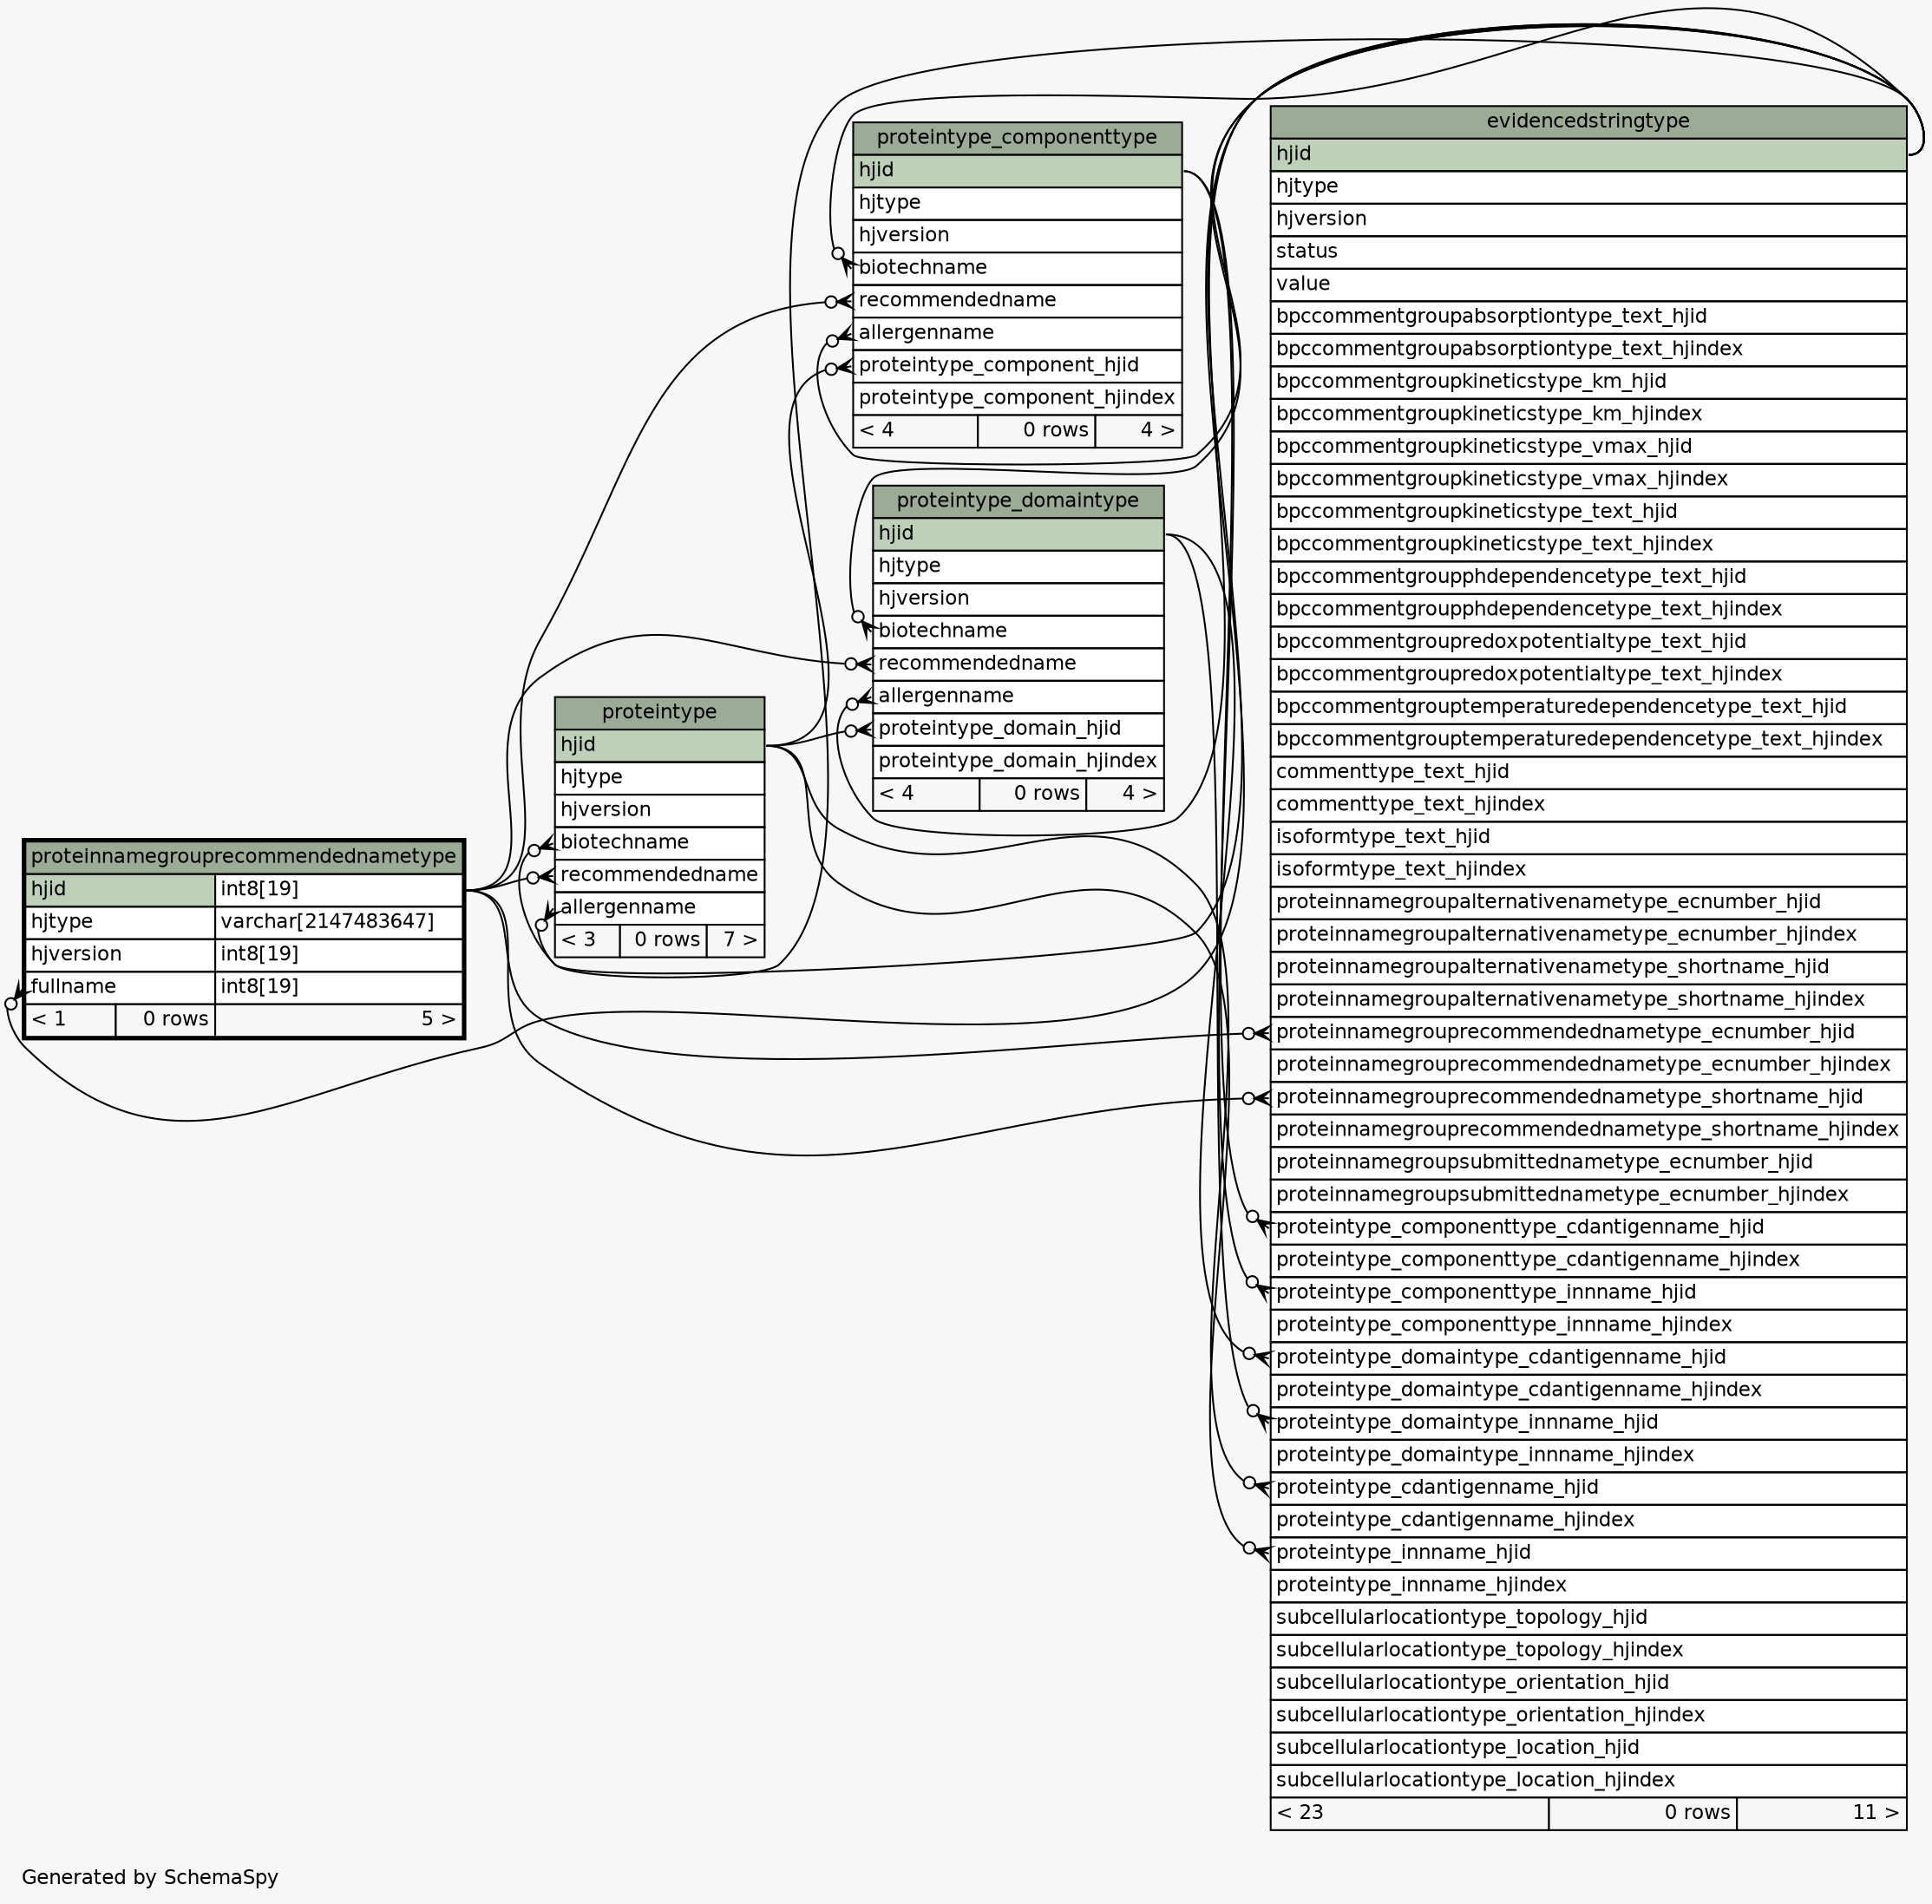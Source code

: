 // dot 2.38.0 on Windows 8.1 6.3
// SchemaSpy rev 590
digraph "oneDegreeRelationshipsDiagram" {
  graph [
    rankdir="RL"
    bgcolor="#f7f7f7"
    label="\nGenerated by SchemaSpy"
    labeljust="l"
    nodesep="0.18"
    ranksep="0.46"
    fontname="Helvetica"
    fontsize="11"
  ];
  node [
    fontname="Helvetica"
    fontsize="11"
    shape="plaintext"
  ];
  edge [
    arrowsize="0.8"
  ];
  "evidencedstringtype":"proteinnamegrouprecommendednametype_ecnumber_hjid":w -> "proteinnamegrouprecommendednametype":"hjid.type":e [arrowhead=none dir=back arrowtail=crowodot];
  "evidencedstringtype":"proteinnamegrouprecommendednametype_shortname_hjid":w -> "proteinnamegrouprecommendednametype":"hjid.type":e [arrowhead=none dir=back arrowtail=crowodot];
  "evidencedstringtype":"proteintype_cdantigenname_hjid":w -> "proteintype":"hjid":e [arrowhead=none dir=back arrowtail=crowodot];
  "evidencedstringtype":"proteintype_componenttype_cdantigenname_hjid":w -> "proteintype_componenttype":"hjid":e [arrowhead=none dir=back arrowtail=crowodot];
  "evidencedstringtype":"proteintype_componenttype_innname_hjid":w -> "proteintype_componenttype":"hjid":e [arrowhead=none dir=back arrowtail=crowodot];
  "evidencedstringtype":"proteintype_domaintype_cdantigenname_hjid":w -> "proteintype_domaintype":"hjid":e [arrowhead=none dir=back arrowtail=crowodot];
  "evidencedstringtype":"proteintype_domaintype_innname_hjid":w -> "proteintype_domaintype":"hjid":e [arrowhead=none dir=back arrowtail=crowodot];
  "evidencedstringtype":"proteintype_innname_hjid":w -> "proteintype":"hjid":e [arrowhead=none dir=back arrowtail=crowodot];
  "proteinnamegrouprecommendednametype":"fullname":w -> "evidencedstringtype":"hjid":e [arrowhead=none dir=back arrowtail=crowodot];
  "proteintype":"allergenname":w -> "evidencedstringtype":"hjid":e [arrowhead=none dir=back arrowtail=crowodot];
  "proteintype":"biotechname":w -> "evidencedstringtype":"hjid":e [arrowhead=none dir=back arrowtail=crowodot];
  "proteintype":"recommendedname":w -> "proteinnamegrouprecommendednametype":"hjid.type":e [arrowhead=none dir=back arrowtail=crowodot];
  "proteintype_componenttype":"allergenname":w -> "evidencedstringtype":"hjid":e [arrowhead=none dir=back arrowtail=crowodot];
  "proteintype_componenttype":"biotechname":w -> "evidencedstringtype":"hjid":e [arrowhead=none dir=back arrowtail=crowodot];
  "proteintype_componenttype":"proteintype_component_hjid":w -> "proteintype":"hjid":e [arrowhead=none dir=back arrowtail=crowodot];
  "proteintype_componenttype":"recommendedname":w -> "proteinnamegrouprecommendednametype":"hjid.type":e [arrowhead=none dir=back arrowtail=crowodot];
  "proteintype_domaintype":"allergenname":w -> "evidencedstringtype":"hjid":e [arrowhead=none dir=back arrowtail=crowodot];
  "proteintype_domaintype":"biotechname":w -> "evidencedstringtype":"hjid":e [arrowhead=none dir=back arrowtail=crowodot];
  "proteintype_domaintype":"proteintype_domain_hjid":w -> "proteintype":"hjid":e [arrowhead=none dir=back arrowtail=crowodot];
  "proteintype_domaintype":"recommendedname":w -> "proteinnamegrouprecommendednametype":"hjid.type":e [arrowhead=none dir=back arrowtail=crowodot];
  "evidencedstringtype" [
    label=<
    <TABLE BORDER="0" CELLBORDER="1" CELLSPACING="0" BGCOLOR="#ffffff">
      <TR><TD COLSPAN="3" BGCOLOR="#9bab96" ALIGN="CENTER">evidencedstringtype</TD></TR>
      <TR><TD PORT="hjid" COLSPAN="3" BGCOLOR="#bed1b8" ALIGN="LEFT">hjid</TD></TR>
      <TR><TD PORT="hjtype" COLSPAN="3" ALIGN="LEFT">hjtype</TD></TR>
      <TR><TD PORT="hjversion" COLSPAN="3" ALIGN="LEFT">hjversion</TD></TR>
      <TR><TD PORT="status" COLSPAN="3" ALIGN="LEFT">status</TD></TR>
      <TR><TD PORT="value" COLSPAN="3" ALIGN="LEFT">value</TD></TR>
      <TR><TD PORT="bpccommentgroupabsorptiontype_text_hjid" COLSPAN="3" ALIGN="LEFT">bpccommentgroupabsorptiontype_text_hjid</TD></TR>
      <TR><TD PORT="bpccommentgroupabsorptiontype_text_hjindex" COLSPAN="3" ALIGN="LEFT">bpccommentgroupabsorptiontype_text_hjindex</TD></TR>
      <TR><TD PORT="bpccommentgroupkineticstype_km_hjid" COLSPAN="3" ALIGN="LEFT">bpccommentgroupkineticstype_km_hjid</TD></TR>
      <TR><TD PORT="bpccommentgroupkineticstype_km_hjindex" COLSPAN="3" ALIGN="LEFT">bpccommentgroupkineticstype_km_hjindex</TD></TR>
      <TR><TD PORT="bpccommentgroupkineticstype_vmax_hjid" COLSPAN="3" ALIGN="LEFT">bpccommentgroupkineticstype_vmax_hjid</TD></TR>
      <TR><TD PORT="bpccommentgroupkineticstype_vmax_hjindex" COLSPAN="3" ALIGN="LEFT">bpccommentgroupkineticstype_vmax_hjindex</TD></TR>
      <TR><TD PORT="bpccommentgroupkineticstype_text_hjid" COLSPAN="3" ALIGN="LEFT">bpccommentgroupkineticstype_text_hjid</TD></TR>
      <TR><TD PORT="bpccommentgroupkineticstype_text_hjindex" COLSPAN="3" ALIGN="LEFT">bpccommentgroupkineticstype_text_hjindex</TD></TR>
      <TR><TD PORT="bpccommentgroupphdependencetype_text_hjid" COLSPAN="3" ALIGN="LEFT">bpccommentgroupphdependencetype_text_hjid</TD></TR>
      <TR><TD PORT="bpccommentgroupphdependencetype_text_hjindex" COLSPAN="3" ALIGN="LEFT">bpccommentgroupphdependencetype_text_hjindex</TD></TR>
      <TR><TD PORT="bpccommentgroupredoxpotentialtype_text_hjid" COLSPAN="3" ALIGN="LEFT">bpccommentgroupredoxpotentialtype_text_hjid</TD></TR>
      <TR><TD PORT="bpccommentgroupredoxpotentialtype_text_hjindex" COLSPAN="3" ALIGN="LEFT">bpccommentgroupredoxpotentialtype_text_hjindex</TD></TR>
      <TR><TD PORT="bpccommentgrouptemperaturedependencetype_text_hjid" COLSPAN="3" ALIGN="LEFT">bpccommentgrouptemperaturedependencetype_text_hjid</TD></TR>
      <TR><TD PORT="bpccommentgrouptemperaturedependencetype_text_hjindex" COLSPAN="3" ALIGN="LEFT">bpccommentgrouptemperaturedependencetype_text_hjindex</TD></TR>
      <TR><TD PORT="commenttype_text_hjid" COLSPAN="3" ALIGN="LEFT">commenttype_text_hjid</TD></TR>
      <TR><TD PORT="commenttype_text_hjindex" COLSPAN="3" ALIGN="LEFT">commenttype_text_hjindex</TD></TR>
      <TR><TD PORT="isoformtype_text_hjid" COLSPAN="3" ALIGN="LEFT">isoformtype_text_hjid</TD></TR>
      <TR><TD PORT="isoformtype_text_hjindex" COLSPAN="3" ALIGN="LEFT">isoformtype_text_hjindex</TD></TR>
      <TR><TD PORT="proteinnamegroupalternativenametype_ecnumber_hjid" COLSPAN="3" ALIGN="LEFT">proteinnamegroupalternativenametype_ecnumber_hjid</TD></TR>
      <TR><TD PORT="proteinnamegroupalternativenametype_ecnumber_hjindex" COLSPAN="3" ALIGN="LEFT">proteinnamegroupalternativenametype_ecnumber_hjindex</TD></TR>
      <TR><TD PORT="proteinnamegroupalternativenametype_shortname_hjid" COLSPAN="3" ALIGN="LEFT">proteinnamegroupalternativenametype_shortname_hjid</TD></TR>
      <TR><TD PORT="proteinnamegroupalternativenametype_shortname_hjindex" COLSPAN="3" ALIGN="LEFT">proteinnamegroupalternativenametype_shortname_hjindex</TD></TR>
      <TR><TD PORT="proteinnamegrouprecommendednametype_ecnumber_hjid" COLSPAN="3" ALIGN="LEFT">proteinnamegrouprecommendednametype_ecnumber_hjid</TD></TR>
      <TR><TD PORT="proteinnamegrouprecommendednametype_ecnumber_hjindex" COLSPAN="3" ALIGN="LEFT">proteinnamegrouprecommendednametype_ecnumber_hjindex</TD></TR>
      <TR><TD PORT="proteinnamegrouprecommendednametype_shortname_hjid" COLSPAN="3" ALIGN="LEFT">proteinnamegrouprecommendednametype_shortname_hjid</TD></TR>
      <TR><TD PORT="proteinnamegrouprecommendednametype_shortname_hjindex" COLSPAN="3" ALIGN="LEFT">proteinnamegrouprecommendednametype_shortname_hjindex</TD></TR>
      <TR><TD PORT="proteinnamegroupsubmittednametype_ecnumber_hjid" COLSPAN="3" ALIGN="LEFT">proteinnamegroupsubmittednametype_ecnumber_hjid</TD></TR>
      <TR><TD PORT="proteinnamegroupsubmittednametype_ecnumber_hjindex" COLSPAN="3" ALIGN="LEFT">proteinnamegroupsubmittednametype_ecnumber_hjindex</TD></TR>
      <TR><TD PORT="proteintype_componenttype_cdantigenname_hjid" COLSPAN="3" ALIGN="LEFT">proteintype_componenttype_cdantigenname_hjid</TD></TR>
      <TR><TD PORT="proteintype_componenttype_cdantigenname_hjindex" COLSPAN="3" ALIGN="LEFT">proteintype_componenttype_cdantigenname_hjindex</TD></TR>
      <TR><TD PORT="proteintype_componenttype_innname_hjid" COLSPAN="3" ALIGN="LEFT">proteintype_componenttype_innname_hjid</TD></TR>
      <TR><TD PORT="proteintype_componenttype_innname_hjindex" COLSPAN="3" ALIGN="LEFT">proteintype_componenttype_innname_hjindex</TD></TR>
      <TR><TD PORT="proteintype_domaintype_cdantigenname_hjid" COLSPAN="3" ALIGN="LEFT">proteintype_domaintype_cdantigenname_hjid</TD></TR>
      <TR><TD PORT="proteintype_domaintype_cdantigenname_hjindex" COLSPAN="3" ALIGN="LEFT">proteintype_domaintype_cdantigenname_hjindex</TD></TR>
      <TR><TD PORT="proteintype_domaintype_innname_hjid" COLSPAN="3" ALIGN="LEFT">proteintype_domaintype_innname_hjid</TD></TR>
      <TR><TD PORT="proteintype_domaintype_innname_hjindex" COLSPAN="3" ALIGN="LEFT">proteintype_domaintype_innname_hjindex</TD></TR>
      <TR><TD PORT="proteintype_cdantigenname_hjid" COLSPAN="3" ALIGN="LEFT">proteintype_cdantigenname_hjid</TD></TR>
      <TR><TD PORT="proteintype_cdantigenname_hjindex" COLSPAN="3" ALIGN="LEFT">proteintype_cdantigenname_hjindex</TD></TR>
      <TR><TD PORT="proteintype_innname_hjid" COLSPAN="3" ALIGN="LEFT">proteintype_innname_hjid</TD></TR>
      <TR><TD PORT="proteintype_innname_hjindex" COLSPAN="3" ALIGN="LEFT">proteintype_innname_hjindex</TD></TR>
      <TR><TD PORT="subcellularlocationtype_topology_hjid" COLSPAN="3" ALIGN="LEFT">subcellularlocationtype_topology_hjid</TD></TR>
      <TR><TD PORT="subcellularlocationtype_topology_hjindex" COLSPAN="3" ALIGN="LEFT">subcellularlocationtype_topology_hjindex</TD></TR>
      <TR><TD PORT="subcellularlocationtype_orientation_hjid" COLSPAN="3" ALIGN="LEFT">subcellularlocationtype_orientation_hjid</TD></TR>
      <TR><TD PORT="subcellularlocationtype_orientation_hjindex" COLSPAN="3" ALIGN="LEFT">subcellularlocationtype_orientation_hjindex</TD></TR>
      <TR><TD PORT="subcellularlocationtype_location_hjid" COLSPAN="3" ALIGN="LEFT">subcellularlocationtype_location_hjid</TD></TR>
      <TR><TD PORT="subcellularlocationtype_location_hjindex" COLSPAN="3" ALIGN="LEFT">subcellularlocationtype_location_hjindex</TD></TR>
      <TR><TD ALIGN="LEFT" BGCOLOR="#f7f7f7">&lt; 23</TD><TD ALIGN="RIGHT" BGCOLOR="#f7f7f7">0 rows</TD><TD ALIGN="RIGHT" BGCOLOR="#f7f7f7">11 &gt;</TD></TR>
    </TABLE>>
    URL="evidencedstringtype.html"
    tooltip="evidencedstringtype"
  ];
  "proteinnamegrouprecommendednametype" [
    label=<
    <TABLE BORDER="2" CELLBORDER="1" CELLSPACING="0" BGCOLOR="#ffffff">
      <TR><TD COLSPAN="3" BGCOLOR="#9bab96" ALIGN="CENTER">proteinnamegrouprecommendednametype</TD></TR>
      <TR><TD PORT="hjid" COLSPAN="2" BGCOLOR="#bed1b8" ALIGN="LEFT">hjid</TD><TD PORT="hjid.type" ALIGN="LEFT">int8[19]</TD></TR>
      <TR><TD PORT="hjtype" COLSPAN="2" ALIGN="LEFT">hjtype</TD><TD PORT="hjtype.type" ALIGN="LEFT">varchar[2147483647]</TD></TR>
      <TR><TD PORT="hjversion" COLSPAN="2" ALIGN="LEFT">hjversion</TD><TD PORT="hjversion.type" ALIGN="LEFT">int8[19]</TD></TR>
      <TR><TD PORT="fullname" COLSPAN="2" ALIGN="LEFT">fullname</TD><TD PORT="fullname.type" ALIGN="LEFT">int8[19]</TD></TR>
      <TR><TD ALIGN="LEFT" BGCOLOR="#f7f7f7">&lt; 1</TD><TD ALIGN="RIGHT" BGCOLOR="#f7f7f7">0 rows</TD><TD ALIGN="RIGHT" BGCOLOR="#f7f7f7">5 &gt;</TD></TR>
    </TABLE>>
    URL="proteinnamegrouprecommendednametype.html"
    tooltip="proteinnamegrouprecommendednametype"
  ];
  "proteintype" [
    label=<
    <TABLE BORDER="0" CELLBORDER="1" CELLSPACING="0" BGCOLOR="#ffffff">
      <TR><TD COLSPAN="3" BGCOLOR="#9bab96" ALIGN="CENTER">proteintype</TD></TR>
      <TR><TD PORT="hjid" COLSPAN="3" BGCOLOR="#bed1b8" ALIGN="LEFT">hjid</TD></TR>
      <TR><TD PORT="hjtype" COLSPAN="3" ALIGN="LEFT">hjtype</TD></TR>
      <TR><TD PORT="hjversion" COLSPAN="3" ALIGN="LEFT">hjversion</TD></TR>
      <TR><TD PORT="biotechname" COLSPAN="3" ALIGN="LEFT">biotechname</TD></TR>
      <TR><TD PORT="recommendedname" COLSPAN="3" ALIGN="LEFT">recommendedname</TD></TR>
      <TR><TD PORT="allergenname" COLSPAN="3" ALIGN="LEFT">allergenname</TD></TR>
      <TR><TD ALIGN="LEFT" BGCOLOR="#f7f7f7">&lt; 3</TD><TD ALIGN="RIGHT" BGCOLOR="#f7f7f7">0 rows</TD><TD ALIGN="RIGHT" BGCOLOR="#f7f7f7">7 &gt;</TD></TR>
    </TABLE>>
    URL="proteintype.html"
    tooltip="proteintype"
  ];
  "proteintype_componenttype" [
    label=<
    <TABLE BORDER="0" CELLBORDER="1" CELLSPACING="0" BGCOLOR="#ffffff">
      <TR><TD COLSPAN="3" BGCOLOR="#9bab96" ALIGN="CENTER">proteintype_componenttype</TD></TR>
      <TR><TD PORT="hjid" COLSPAN="3" BGCOLOR="#bed1b8" ALIGN="LEFT">hjid</TD></TR>
      <TR><TD PORT="hjtype" COLSPAN="3" ALIGN="LEFT">hjtype</TD></TR>
      <TR><TD PORT="hjversion" COLSPAN="3" ALIGN="LEFT">hjversion</TD></TR>
      <TR><TD PORT="biotechname" COLSPAN="3" ALIGN="LEFT">biotechname</TD></TR>
      <TR><TD PORT="recommendedname" COLSPAN="3" ALIGN="LEFT">recommendedname</TD></TR>
      <TR><TD PORT="allergenname" COLSPAN="3" ALIGN="LEFT">allergenname</TD></TR>
      <TR><TD PORT="proteintype_component_hjid" COLSPAN="3" ALIGN="LEFT">proteintype_component_hjid</TD></TR>
      <TR><TD PORT="proteintype_component_hjindex" COLSPAN="3" ALIGN="LEFT">proteintype_component_hjindex</TD></TR>
      <TR><TD ALIGN="LEFT" BGCOLOR="#f7f7f7">&lt; 4</TD><TD ALIGN="RIGHT" BGCOLOR="#f7f7f7">0 rows</TD><TD ALIGN="RIGHT" BGCOLOR="#f7f7f7">4 &gt;</TD></TR>
    </TABLE>>
    URL="proteintype_componenttype.html"
    tooltip="proteintype_componenttype"
  ];
  "proteintype_domaintype" [
    label=<
    <TABLE BORDER="0" CELLBORDER="1" CELLSPACING="0" BGCOLOR="#ffffff">
      <TR><TD COLSPAN="3" BGCOLOR="#9bab96" ALIGN="CENTER">proteintype_domaintype</TD></TR>
      <TR><TD PORT="hjid" COLSPAN="3" BGCOLOR="#bed1b8" ALIGN="LEFT">hjid</TD></TR>
      <TR><TD PORT="hjtype" COLSPAN="3" ALIGN="LEFT">hjtype</TD></TR>
      <TR><TD PORT="hjversion" COLSPAN="3" ALIGN="LEFT">hjversion</TD></TR>
      <TR><TD PORT="biotechname" COLSPAN="3" ALIGN="LEFT">biotechname</TD></TR>
      <TR><TD PORT="recommendedname" COLSPAN="3" ALIGN="LEFT">recommendedname</TD></TR>
      <TR><TD PORT="allergenname" COLSPAN="3" ALIGN="LEFT">allergenname</TD></TR>
      <TR><TD PORT="proteintype_domain_hjid" COLSPAN="3" ALIGN="LEFT">proteintype_domain_hjid</TD></TR>
      <TR><TD PORT="proteintype_domain_hjindex" COLSPAN="3" ALIGN="LEFT">proteintype_domain_hjindex</TD></TR>
      <TR><TD ALIGN="LEFT" BGCOLOR="#f7f7f7">&lt; 4</TD><TD ALIGN="RIGHT" BGCOLOR="#f7f7f7">0 rows</TD><TD ALIGN="RIGHT" BGCOLOR="#f7f7f7">4 &gt;</TD></TR>
    </TABLE>>
    URL="proteintype_domaintype.html"
    tooltip="proteintype_domaintype"
  ];
}
